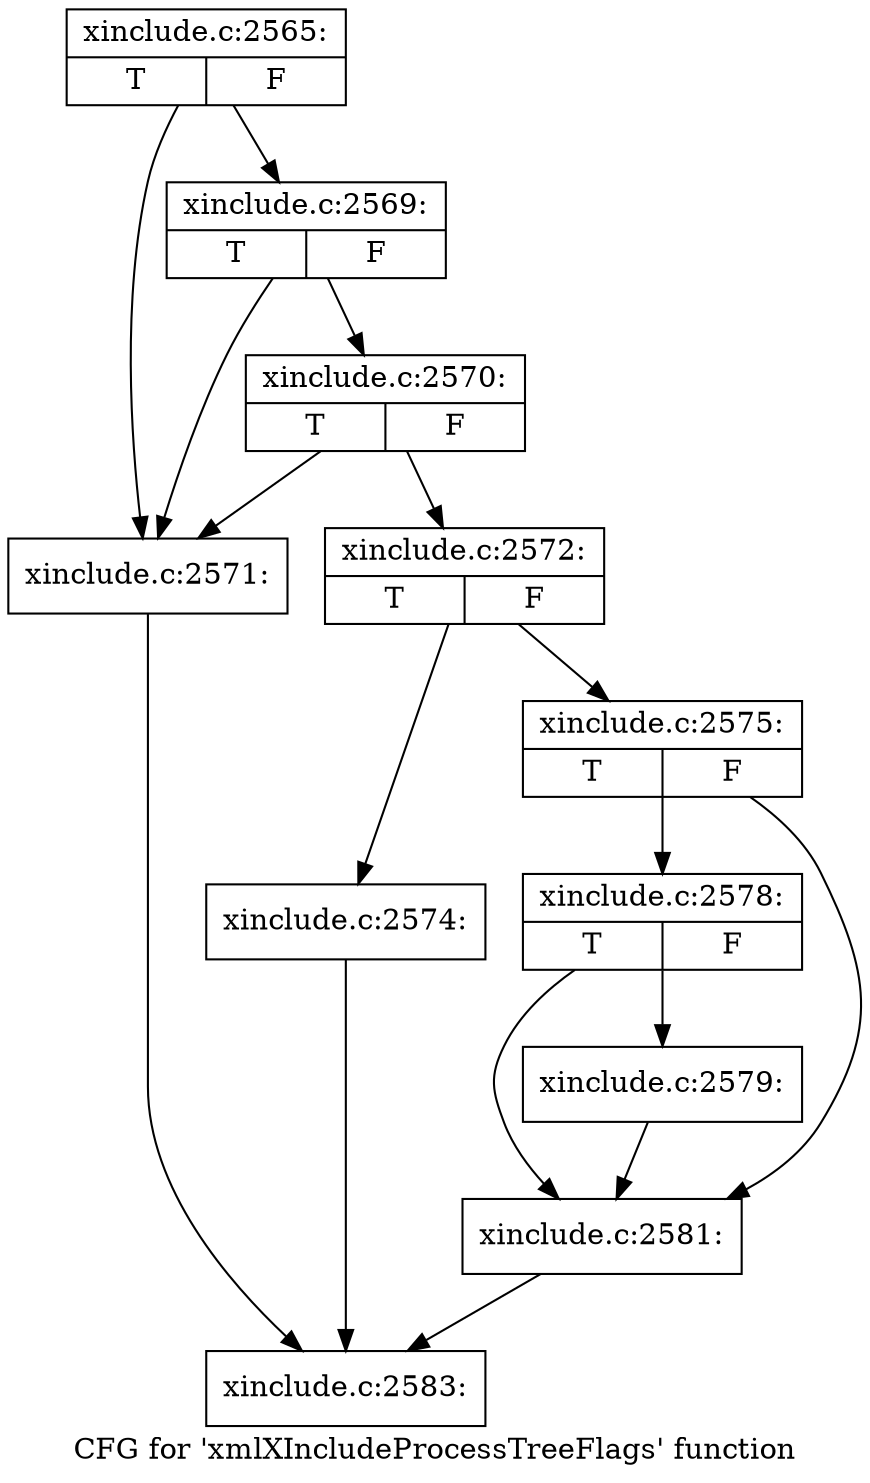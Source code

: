digraph "CFG for 'xmlXIncludeProcessTreeFlags' function" {
	label="CFG for 'xmlXIncludeProcessTreeFlags' function";

	Node0x5629231b5ef0 [shape=record,label="{xinclude.c:2565:|{<s0>T|<s1>F}}"];
	Node0x5629231b5ef0 -> Node0x5629231ba480;
	Node0x5629231b5ef0 -> Node0x5629231ba5a0;
	Node0x5629231ba5a0 [shape=record,label="{xinclude.c:2569:|{<s0>T|<s1>F}}"];
	Node0x5629231ba5a0 -> Node0x5629231ba480;
	Node0x5629231ba5a0 -> Node0x5629231ba520;
	Node0x5629231ba520 [shape=record,label="{xinclude.c:2570:|{<s0>T|<s1>F}}"];
	Node0x5629231ba520 -> Node0x5629231ba480;
	Node0x5629231ba520 -> Node0x5629231ba4d0;
	Node0x5629231ba480 [shape=record,label="{xinclude.c:2571:}"];
	Node0x5629231ba480 -> Node0x5629231b7080;
	Node0x5629231ba4d0 [shape=record,label="{xinclude.c:2572:|{<s0>T|<s1>F}}"];
	Node0x5629231ba4d0 -> Node0x56292314aaa0;
	Node0x5629231ba4d0 -> Node0x56292314aaf0;
	Node0x56292314aaa0 [shape=record,label="{xinclude.c:2574:}"];
	Node0x56292314aaa0 -> Node0x5629231b7080;
	Node0x56292314aaf0 [shape=record,label="{xinclude.c:2575:|{<s0>T|<s1>F}}"];
	Node0x56292314aaf0 -> Node0x5629231bd8e0;
	Node0x56292314aaf0 -> Node0x5629231bd890;
	Node0x5629231bd8e0 [shape=record,label="{xinclude.c:2578:|{<s0>T|<s1>F}}"];
	Node0x5629231bd8e0 -> Node0x5629231bd840;
	Node0x5629231bd8e0 -> Node0x5629231bd890;
	Node0x5629231bd840 [shape=record,label="{xinclude.c:2579:}"];
	Node0x5629231bd840 -> Node0x5629231bd890;
	Node0x5629231bd890 [shape=record,label="{xinclude.c:2581:}"];
	Node0x5629231bd890 -> Node0x5629231b7080;
	Node0x5629231b7080 [shape=record,label="{xinclude.c:2583:}"];
}
